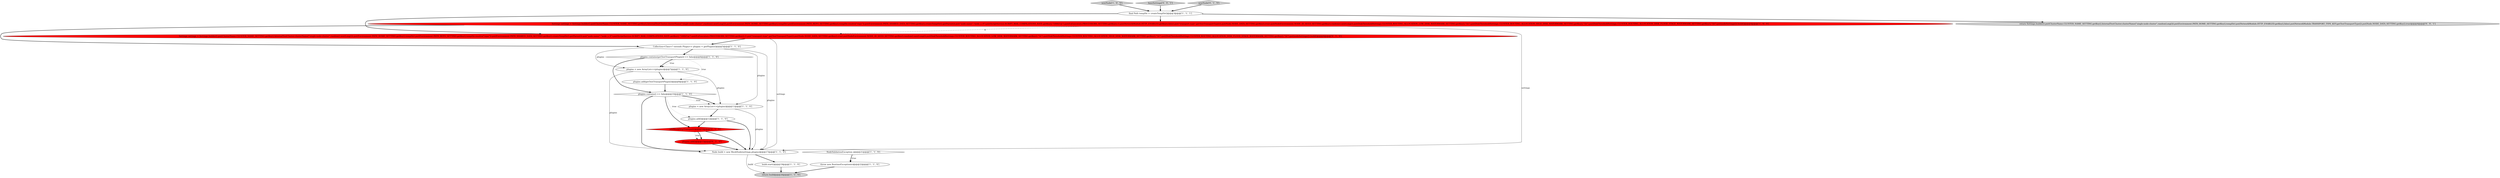 digraph {
10 [style = filled, label = "Node build = new MockNode(settings,plugins)@@@17@@@['1', '1', '0']", fillcolor = white, shape = ellipse image = "AAA0AAABBB1BBB"];
14 [style = filled, label = "newNode['1', '0', '0']", fillcolor = lightgray, shape = diamond image = "AAA0AAABBB1BBB"];
4 [style = filled, label = "plugins = new ArrayList<>(plugins)@@@11@@@['1', '1', '0']", fillcolor = white, shape = ellipse image = "AAA0AAABBB1BBB"];
11 [style = filled, label = "final Path tempDir = createTempDir()@@@3@@@['1', '1', '1']", fillcolor = white, shape = ellipse image = "AAA0AAABBB1BBB"];
12 [style = filled, label = "build.start()@@@19@@@['1', '1', '0']", fillcolor = white, shape = ellipse image = "AAA0AAABBB1BBB"];
19 [style = filled, label = "baseSettings['0', '0', '1']", fillcolor = lightgray, shape = diamond image = "AAA0AAABBB3BBB"];
17 [style = filled, label = "addMockHttpTransport()@@@14@@@['0', '1', '0']", fillcolor = red, shape = diamond image = "AAA1AAABBB2BBB"];
15 [style = filled, label = "newNode['0', '1', '0']", fillcolor = lightgray, shape = diamond image = "AAA0AAABBB2BBB"];
13 [style = filled, label = "plugins.contains() == false@@@10@@@['1', '1', '0']", fillcolor = white, shape = diamond image = "AAA0AAABBB1BBB"];
1 [style = filled, label = "plugins.add(getTestTransportPlugin())@@@8@@@['1', '1', '0']", fillcolor = white, shape = ellipse image = "AAA0AAABBB1BBB"];
18 [style = filled, label = "plugins.add()@@@15@@@['0', '1', '0']", fillcolor = red, shape = ellipse image = "AAA1AAABBB2BBB"];
3 [style = filled, label = "throw new RuntimeException(e)@@@22@@@['1', '1', '0']", fillcolor = white, shape = ellipse image = "AAA0AAABBB1BBB"];
5 [style = filled, label = "NodeValidationException e@@@21@@@['1', '1', '0']", fillcolor = white, shape = diamond image = "AAA0AAABBB1BBB"];
8 [style = filled, label = "Settings settings = Settings.builder().put(ClusterName.CLUSTER_NAME_SETTING.getKey(),InternalTestCluster.clusterName(\"single-node-cluster\",random().nextLong())).put(Environment.PATH_HOME_SETTING.getKey(),tempDir).put(Environment.PATH_REPO_SETTING.getKey(),tempDir.resolve(\"repo\")).put(Environment.PATH_SHARED_DATA_SETTING.getKey(),createTempDir().getParent()).put(\"node.name\",\"node_s_0\").put(ScriptService.SCRIPT_MAX_COMPILATIONS_RATE.getKey(),\"1000/1m\").put(EsExecutors.PROCESSORS_SETTING.getKey(),1).put(NetworkModule.HTTP_ENABLED.getKey(),false).put(\"transport.type\",getTestTransportType()).put(Node.NODE_DATA_SETTING.getKey(),true).put(NodeEnvironment.NODE_ID_SEED_SETTING.getKey(),random().nextLong()).put(DiskThresholdSettings.CLUSTER_ROUTING_ALLOCATION_LOW_DISK_WATERMARK_SETTING.getKey(),\"1b\").put(DiskThresholdSettings.CLUSTER_ROUTING_ALLOCATION_HIGH_DISK_WATERMARK_SETTING.getKey(),\"1b\").put(DiskThresholdSettings.CLUSTER_ROUTING_ALLOCATION_DISK_FLOOD_STAGE_WATERMARK_SETTING.getKey(),\"1b\").put(nodeSettings()).build()@@@4@@@['1', '0', '0']", fillcolor = red, shape = ellipse image = "AAA1AAABBB1BBB"];
20 [style = filled, label = "return Settings.builder().put(ClusterName.CLUSTER_NAME_SETTING.getKey(),InternalTestCluster.clusterName(\"single-node-cluster\",randomLong())).put(Environment.PATH_HOME_SETTING.getKey(),tempDir).put(NetworkModule.HTTP_ENABLED.getKey(),false).put(NetworkModule.TRANSPORT_TYPE_KEY,getTestTransportType()).put(Node.NODE_DATA_SETTING.getKey(),true)@@@4@@@['0', '0', '1']", fillcolor = lightgray, shape = ellipse image = "AAA0AAABBB3BBB"];
0 [style = filled, label = "plugins = new ArrayList<>(plugins)@@@7@@@['1', '1', '0']", fillcolor = white, shape = ellipse image = "AAA0AAABBB1BBB"];
9 [style = filled, label = "plugins.contains(getTestTransportPlugin()) == false@@@6@@@['1', '1', '0']", fillcolor = white, shape = diamond image = "AAA0AAABBB1BBB"];
16 [style = filled, label = "Settings settings = Settings.builder().put(ClusterName.CLUSTER_NAME_SETTING.getKey(),InternalTestCluster.clusterName(\"single-node-cluster\",random().nextLong())).put(Environment.PATH_HOME_SETTING.getKey(),tempDir).put(Environment.PATH_REPO_SETTING.getKey(),tempDir.resolve(\"repo\")).put(Environment.PATH_SHARED_DATA_SETTING.getKey(),createTempDir().getParent()).put(\"node.name\",\"node_s_0\").put(ScriptService.SCRIPT_MAX_COMPILATIONS_RATE.getKey(),\"1000/1m\").put(EsExecutors.PROCESSORS_SETTING.getKey(),1).put(\"transport.type\",getTestTransportType()).put(Node.NODE_DATA_SETTING.getKey(),true).put(NodeEnvironment.NODE_ID_SEED_SETTING.getKey(),random().nextLong()).put(DiskThresholdSettings.CLUSTER_ROUTING_ALLOCATION_LOW_DISK_WATERMARK_SETTING.getKey(),\"1b\").put(DiskThresholdSettings.CLUSTER_ROUTING_ALLOCATION_HIGH_DISK_WATERMARK_SETTING.getKey(),\"1b\").put(DiskThresholdSettings.CLUSTER_ROUTING_ALLOCATION_DISK_FLOOD_STAGE_WATERMARK_SETTING.getKey(),\"1b\").put(nodeSettings()).build()@@@4@@@['0', '1', '0']", fillcolor = red, shape = ellipse image = "AAA1AAABBB2BBB"];
6 [style = filled, label = "plugins.add()@@@12@@@['1', '1', '0']", fillcolor = white, shape = ellipse image = "AAA0AAABBB1BBB"];
2 [style = filled, label = "Collection<Class<? extends Plugin>> plugins = getPlugins()@@@5@@@['1', '1', '0']", fillcolor = white, shape = ellipse image = "AAA0AAABBB1BBB"];
7 [style = filled, label = "return build@@@24@@@['1', '1', '0']", fillcolor = lightgray, shape = ellipse image = "AAA0AAABBB1BBB"];
5->3 [style = bold, label=""];
13->10 [style = bold, label=""];
11->16 [style = bold, label=""];
6->17 [style = bold, label=""];
17->10 [style = bold, label=""];
11->20 [style = bold, label=""];
13->6 [style = dotted, label="true"];
8->16 [style = dashed, label="0"];
9->0 [style = dotted, label="true"];
9->0 [style = bold, label=""];
17->18 [style = dotted, label="true"];
4->6 [style = bold, label=""];
2->0 [style = solid, label="plugins"];
4->10 [style = solid, label="plugins"];
19->11 [style = bold, label=""];
2->9 [style = bold, label=""];
5->3 [style = dotted, label="true"];
16->2 [style = bold, label=""];
2->10 [style = solid, label="plugins"];
0->4 [style = solid, label="plugins"];
1->13 [style = bold, label=""];
12->7 [style = bold, label=""];
16->10 [style = solid, label="settings"];
2->4 [style = solid, label="plugins"];
13->17 [style = bold, label=""];
0->10 [style = solid, label="plugins"];
15->11 [style = bold, label=""];
18->10 [style = bold, label=""];
8->2 [style = bold, label=""];
3->7 [style = bold, label=""];
10->7 [style = solid, label="build"];
10->12 [style = bold, label=""];
0->1 [style = bold, label=""];
6->10 [style = bold, label=""];
8->10 [style = solid, label="settings"];
9->1 [style = dotted, label="true"];
11->8 [style = bold, label=""];
14->11 [style = bold, label=""];
17->18 [style = bold, label=""];
13->4 [style = dotted, label="true"];
9->13 [style = bold, label=""];
13->4 [style = bold, label=""];
}
